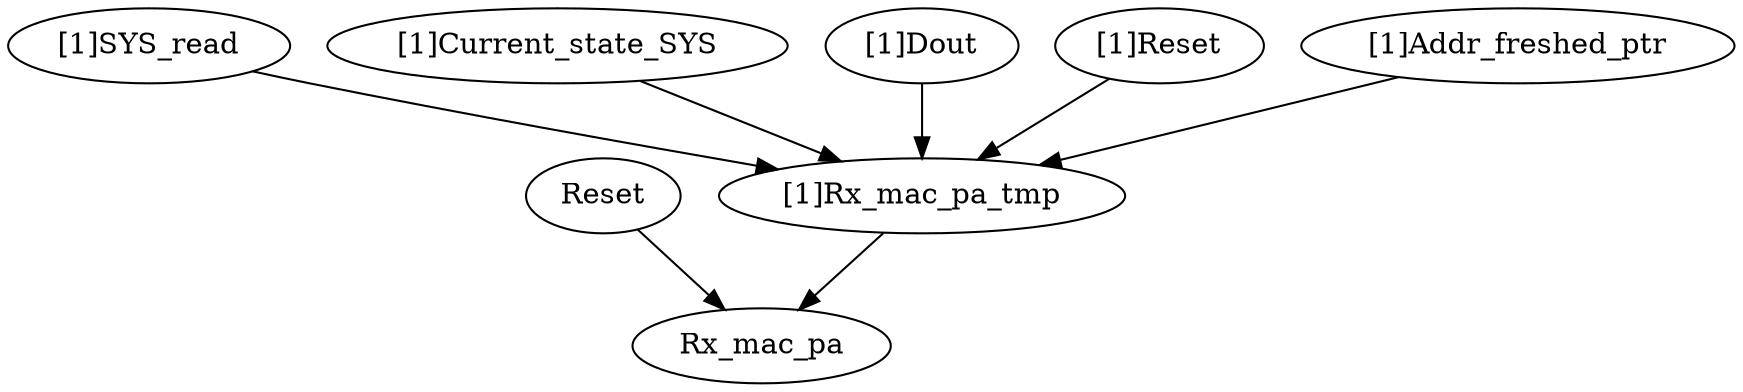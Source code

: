strict digraph "" {
	Reset	 [complexity=1,
		importance=0.0326249892986,
		rank=0.0326249892986];
	Rx_mac_pa	 [complexity=0,
		importance=0.013013562627,
		rank=0.0];
	Reset -> Rx_mac_pa;
	"[1]Rx_mac_pa_tmp"	 [complexity=2,
		importance=0.0257194021177,
		rank=0.0128597010588];
	"[1]Rx_mac_pa_tmp" -> Rx_mac_pa;
	"[1]SYS_read"	 [complexity=6,
		importance=0.0580366682799,
		rank=0.00967277804664];
	"[1]SYS_read" -> "[1]Rx_mac_pa_tmp";
	"[1]Current_state_SYS"	 [complexity=6,
		importance=0.0618361245144,
		rank=0.0103060207524];
	"[1]Current_state_SYS" -> "[1]Rx_mac_pa_tmp";
	"[1]Dout"	 [complexity=6,
		importance=0.0580366682799,
		rank=0.00967277804664];
	"[1]Dout" -> "[1]Rx_mac_pa_tmp";
	"[1]Reset"	 [complexity=3,
		importance=0.0837560703975,
		rank=0.0279186901325];
	"[1]Reset" -> "[1]Rx_mac_pa_tmp";
	"[1]Addr_freshed_ptr"	 [complexity=6,
		importance=0.0629783101948,
		rank=0.0104963850325];
	"[1]Addr_freshed_ptr" -> "[1]Rx_mac_pa_tmp";
}
